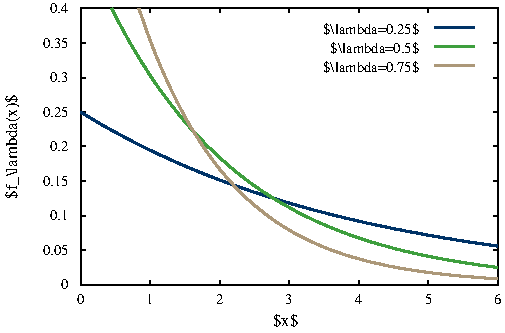 #FIG 3.2  Produced by xfig version 3.2.5b
Portrait
Flush left
Metric
Letter  
100.00
Single
0
1200 2
0 32 #e7ebf1
0 33 #ccd6e0
0 34 #003367
0 35 #e7f2e7
0 36 #cce7cc
0 37 #3e9f3e
0 38 #c5c5c5
0 39 #7c7c7c
0 40 #4f4f4f
0 41 #3e3e3e
0 42 #ac9879
0 43 #beb091
0 44 #ddd3ac
0 45 #e7ddc5
# polyline
2 1 0 1 0 0 50 0 -1 0.000 0 0 7 0 0 2
	 1544 221 1544 254
# polyline
2 1 0 1 0 0 50 0 -1 0.000 0 0 7 0 0 2
	 1048 221 1048 254
# polyline
2 1 0 1 0 0 50 0 -1 0.000 0 0 7 0 0 2
	 2041 221 2041 254
# polyline
2 1 0 1 0 0 50 0 -1 0.000 0 0 7 0 0 2
	 2538 221 2538 254
# polyline
2 1 0 1 0 0 50 0 -1 0.000 0 0 7 0 0 2
	 3035 221 3035 254
# polyline
2 1 0 1 0 0 50 0 -1 0.000 0 0 7 0 0 2
	 3532 221 3499 221
# polyline
2 1 0 1 0 0 50 0 -1 0.000 0 0 7 0 0 2
	 3532 221 3532 254
# polyline
2 1 0 1 0 0 50 0 -1 0.000 0 0 7 0 0 2
	 3532 468 3499 468
# polyline
2 1 0 1 0 0 50 0 -1 0.000 0 0 7 0 0 2
	 3532 715 3499 715
# polyline
2 1 0 1 0 0 50 0 -1 0.000 0 0 7 0 0 2
	 3532 961 3499 961
# polyline
2 1 0 1 0 0 50 0 -1 0.000 0 0 7 0 0 2
	 3532 1207 3499 1207
# polyline
2 1 0 1 0 0 50 0 -1 0.000 0 0 7 0 0 2
	 3532 1455 3499 1455
# polyline
2 1 0 1 0 0 50 0 -1 0.000 0 0 7 0 0 2
	 3532 1701 3499 1701
# polyline
2 1 0 1 0 0 50 0 -1 0.000 0 0 7 0 0 2
	 3532 1948 3499 1948
# polyline
2 1 0 1 0 0 50 0 -1 0.000 0 0 7 0 0 2
	 551 715 583 715
# polyline
2 1 0 1 0 0 50 0 -1 0.000 0 0 7 0 0 2
	 551 468 583 468
# polyline
2 1 0 1 0 0 50 0 -1 0.000 0 0 7 0 0 2
	 551 221 583 221
# polyline
2 1 0 1 0 0 50 0 -1 0.000 0 0 7 0 0 2
	 551 221 551 254
# polyline
2 1 0 1 0 0 50 0 -1 0.000 0 0 7 0 0 2
	 551 1701 583 1701
# polyline
2 1 0 1 0 0 50 0 -1 0.000 0 0 7 0 0 2
	 551 1455 583 1455
# polyline
2 1 0 1 0 0 50 0 -1 0.000 0 0 7 0 0 2
	 551 1948 583 1948
# polyline
2 1 0 1 0 5 50 0 -1 0.000 0 0 7 0 0 2
	 551 961 583 961
# polyline
2 1 0 1 0 0 50 0 -1 0.000 0 0 7 0 0 2
	 551 1207 583 1207
# polyline
2 1 0 1 0 0 50 0 -1 0.000 0 0 7 0 0 2
	 551 2195 583 2195
# polyline
2 1 0 1 0 0 50 0 -1 0.000 0 0 7 0 0 2
	 551 2195 551 2162
# polyline
2 1 0 1 0 0 50 0 -1 0.000 0 0 7 0 0 2
	 1048 2195 1048 2162
# polyline
2 1 0 1 0 0 50 0 -1 0.000 0 0 7 0 0 2
	 1544 2195 1544 2162
# polyline
2 1 0 1 0 5 50 0 -1 0.000 0 0 7 0 0 5
	 551 221 551 2195 3532 2195 3532 221 551 221
# polyline
2 1 0 1 0 0 50 0 -1 0.000 0 0 7 0 0 2
	 2041 2195 2041 2162
# polyline
2 1 0 1 0 0 50 0 -1 0.000 0 0 7 0 0 2
	 2538 2195 2538 2162
# polyline
2 1 0 1 0 0 50 0 -1 0.000 0 0 7 0 0 2
	 3035 2195 3035 2162
# polyline
2 1 0 1 0 0 50 0 -1 0.000 0 0 7 0 0 2
	 3532 2195 3499 2195
# polyline
2 1 0 1 0 0 50 0 -1 0.000 0 0 7 0 0 2
	 3532 2195 3532 2162
# polyline
2 1 0 2 34 34 49 0 -1 0.000 0 0 7 0 0 100
	 551 961 581 979 611 998 641 1016 671 1034 701 1051
	 731 1068 761 1085 792 1102 822 1118 852 1134 882 1151
	 912 1166 942 1182 972 1197 1003 1212 1032 1227 1062 1241
	 1092 1255 1122 1270 1153 1283 1183 1297 1213 1311 1243 1324
	 1273 1337 1303 1350 1333 1363 1364 1375 1394 1388 1424 1400
	 1454 1412 1484 1424 1514 1435 1544 1447 1575 1458 1604 1469
	 1635 1480 1665 1491 1695 1501 1725 1511 1755 1522 1785 1532
	 1816 1542 1846 1551 1876 1562 1906 1571 1936 1580 1966 1589
	 1996 1599 2027 1607 2056 1617 2086 1625 2116 1634 2146 1642
	 2176 1650 2207 1659 2237 1667 2267 1674 2297 1682 2327 1690
	 2357 1698 2388 1706 2418 1712 2447 1720 2478 1727 2508 1734
	 2538 1741 2568 1748 2598 1755 2628 1761 2659 1768 2689 1774
	 2719 1780 2749 1786 2779 1793 2809 1799 2839 1804 2870 1811
	 2900 1816 2930 1822 2960 1827 2990 1833 3020 1839 3050 1844
	 3080 1849 3110 1854 3140 1860 3170 1865 3200 1869 3231 1875
	 3261 1879 3291 1884 3321 1889 3351 1893 3381 1898 3412 1902
	 3442 1907 3471 1911 3502 1915 3532 1919
# polyline
2 1 0 2 37 37 48 0 -1 0.000 0 0 7 0 0 93
	 772 221 792 259 822 317 852 373 882 427 912 480
	 942 531 972 581 1003 629 1032 676 1062 721 1092 765
	 1122 808 1153 849 1183 889 1213 928 1243 966 1273 1003
	 1303 1038 1333 1073 1364 1106 1394 1138 1424 1170 1454 1201
	 1484 1230 1514 1259 1544 1287 1575 1314 1604 1341 1635 1366
	 1665 1391 1695 1415 1725 1438 1755 1461 1785 1483 1816 1504
	 1846 1525 1876 1544 1906 1564 1936 1582 1966 1601 1996 1618
	 2027 1635 2056 1652 2086 1668 2116 1685 2146 1699 2176 1714
	 2207 1729 2237 1743 2267 1756 2297 1769 2327 1782 2357 1794
	 2388 1806 2418 1818 2447 1829 2478 1840 2508 1850 2538 1861
	 2568 1871 2598 1880 2628 1890 2659 1899 2689 1908 2719 1916
	 2749 1924 2779 1933 2809 1941 2839 1948 2870 1956 2900 1962
	 2930 1970 2960 1976 2990 1983 3020 1989 3050 1995 3080 2001
	 3110 2007 3140 2012 3170 2018 3200 2023 3231 2028 3261 2033
	 3291 2038 3321 2043 3351 2047 3381 2052 3412 2056 3442 2060
	 3471 2064 3502 2068 3532 2072
# polyline
2 1 0 2 42 42 47 0 -1 0.000 0 0 7 0 0 87
	 967 221 972 236 1003 323 1032 407 1062 486 1092 562
	 1122 635 1153 704 1183 770 1213 833 1243 894 1273 951
	 1303 1007 1333 1060 1364 1110 1394 1158 1424 1205 1454 1248
	 1484 1290 1514 1331 1544 1369 1575 1405 1604 1441 1635 1474
	 1665 1506 1695 1537 1725 1566 1755 1594 1785 1621 1816 1646
	 1846 1670 1876 1694 1906 1716 1936 1738 1966 1758 1996 1777
	 2027 1796 2056 1813 2086 1831 2116 1847 2146 1862 2176 1877
	 2207 1891 2237 1904 2267 1917 2297 1930 2327 1942 2357 1953
	 2388 1963 2418 1974 2447 1984 2478 1993 2508 2002 2538 2010
	 2568 2019 2598 2027 2628 2034 2659 2041 2689 2047 2719 2054
	 2749 2061 2779 2066 2809 2072 2839 2078 2870 2083 2900 2087
	 2930 2093 2960 2097 2990 2101 3020 2106 3050 2109 3080 2114
	 3110 2117 3140 2120 3170 2123 3200 2127 3231 2130 3261 2133
	 3291 2135 3321 2138 3351 2140 3381 2143 3412 2145 3442 2147
	 3471 2150 3502 2152 3532 2153
# polyline
2 1 0 2 34 34 49 0 -1 0.000 0 0 7 0 0 2
	 3080 360 3362 360
# polyline
2 1 0 2 37 37 48 0 -1 0.000 0 0 7 0 0 2
	 3080 495 3362 495
# polyline
2 1 0 2 42 42 47 0 -1 0.000 0 0 7 0 0 2
	 3080 630 3362 630
# text
4 1 0 50 -1 -1 7 0.0000 6 75 60 551 2333 0\001
# text
4 1 0 50 -1 -1 8 1.5708 6 135 900 97 1207 $f_\\lambda(x)$\001
# text
4 1 0 50 -1 -1 7 0.0000 6 75 60 1048 2333 1\001
# text
4 1 0 50 -1 -1 7 0.0000 6 75 60 1544 2333 2\001
# text
4 1 0 50 -1 -1 7 0.0000 6 75 60 2538 2333 4\001
# text
4 1 0 50 -1 -1 7 0.0000 6 75 60 3035 2333 5\001
# text
4 1 0 50 -1 -1 7 0.0000 6 75 60 3532 2333 6\001
# text
4 1 0 50 -1 -1 8 0.0000 6 120 225 2015 2489 $x$\001
# text
4 2 0 50 -1 -1 7 0.0000 6 75 90 464 2229  0\001
# text
4 2 0 50 -1 -1 7 0.0000 6 75 180 464 1736  0.1\001
# text
4 2 0 50 -1 -1 7 0.0000 6 75 240 464 1489  0.15\001
# text
4 2 0 50 -1 -1 7 0.0000 6 75 180 464 1242  0.2\001
# text
4 2 0 50 -1 -1 7 0.0000 6 75 240 464 996  0.25\001
# text
4 2 0 50 -1 -1 7 0.0000 6 75 180 464 749  0.3\001
# text
4 2 0 50 -1 -1 7 0.0000 6 75 180 464 256  0.4\001
# text
4 2 0 50 -1 -1 7 0.0000 6 75 240 464 503  0.35\001
# text
4 2 0 50 -1 -1 7 0.0000 6 105 795 2970 405 $\\lambda=0.25$\001
# text
4 2 0 50 -1 -1 7 0.0000 6 105 735 2970 540 $\\lambda=0.5$\001
# text
4 2 0 50 -1 -1 7 0.0000 6 105 795 2970 675 $\\lambda=0.75$\001
# text
4 2 0 50 -1 -1 7 0.0000 6 75 240 464 1982  0.05\001
# text
4 1 0 50 -1 -1 7 0.0000 6 75 60 2041 2333 3\001
